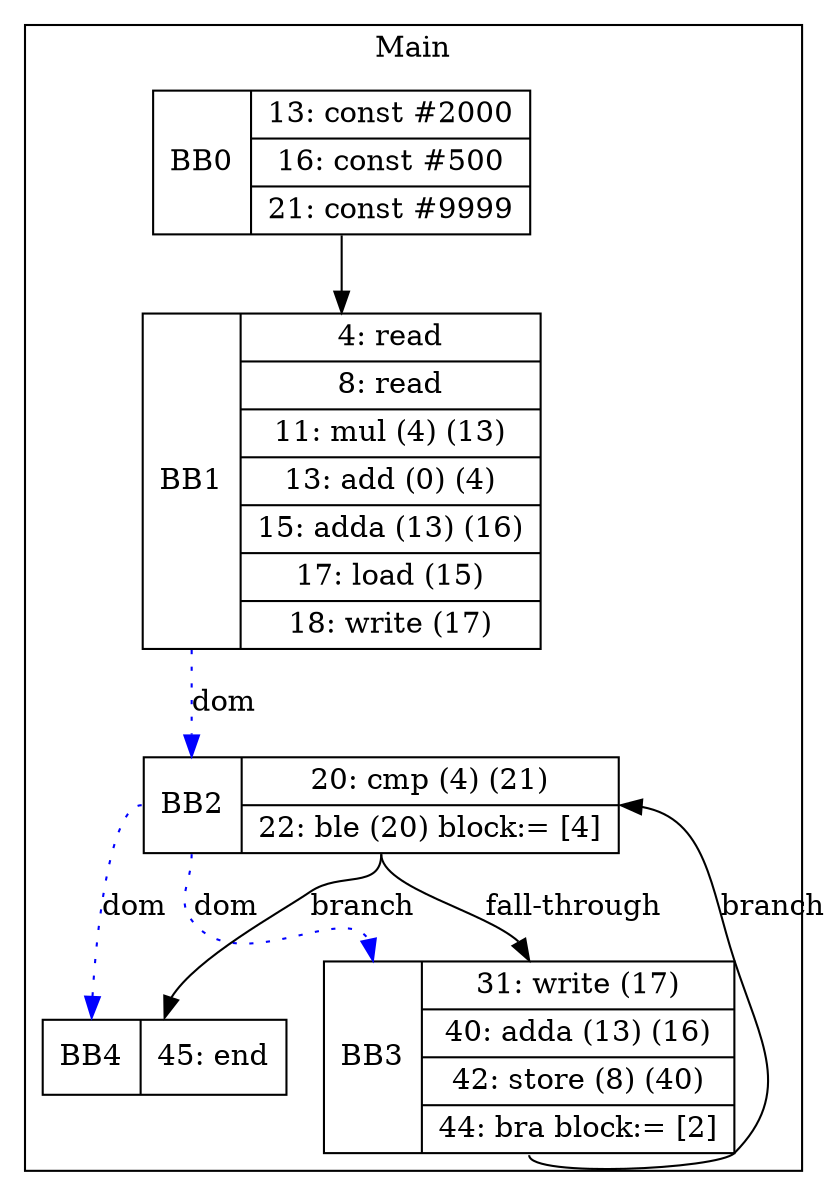 digraph G {
node [shape=record];
subgraph cluster_main{
label = "Main";
BB0 [shape=record, label="<b>BB0|{13: const #2000|16: const #500|21: const #9999}"];
BB1 [shape=record, label="<b>BB1|{4: read|8: read|11: mul (4) (13)|13: add (0) (4)|15: adda (13) (16)|17: load (15)|18: write (17)}"];
BB2 [shape=record, label="<b>BB2|{20: cmp (4) (21)|22: ble (20) block:= [4]}"];
BB3 [shape=record, label="<b>BB3|{31: write (17)|40: adda (13) (16)|42: store (8) (40)|44: bra block:= [2]}"];
BB4 [shape=record, label="<b>BB4|{45: end}"];
}
BB0:s -> BB1:n ;
BB2:b -> BB3:b [color=blue, style=dotted, label="dom"];
BB2:b -> BB4:b [color=blue, style=dotted, label="dom"];
BB1:b -> BB2:b [color=blue, style=dotted, label="dom"];
BB2:s -> BB4:n [label="branch"];
BB3:s -> BB2:e [label="branch"];
BB2:s -> BB3:n [label="fall-through"];
}
